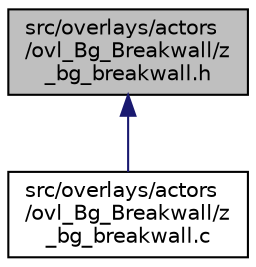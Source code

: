 digraph "src/overlays/actors/ovl_Bg_Breakwall/z_bg_breakwall.h"
{
 // LATEX_PDF_SIZE
  edge [fontname="Helvetica",fontsize="10",labelfontname="Helvetica",labelfontsize="10"];
  node [fontname="Helvetica",fontsize="10",shape=record];
  Node1 [label="src/overlays/actors\l/ovl_Bg_Breakwall/z\l_bg_breakwall.h",height=0.2,width=0.4,color="black", fillcolor="grey75", style="filled", fontcolor="black",tooltip=" "];
  Node1 -> Node2 [dir="back",color="midnightblue",fontsize="10",style="solid",fontname="Helvetica"];
  Node2 [label="src/overlays/actors\l/ovl_Bg_Breakwall/z\l_bg_breakwall.c",height=0.2,width=0.4,color="black", fillcolor="white", style="filled",URL="$da/d05/z__bg__breakwall_8c.html",tooltip=" "];
}
